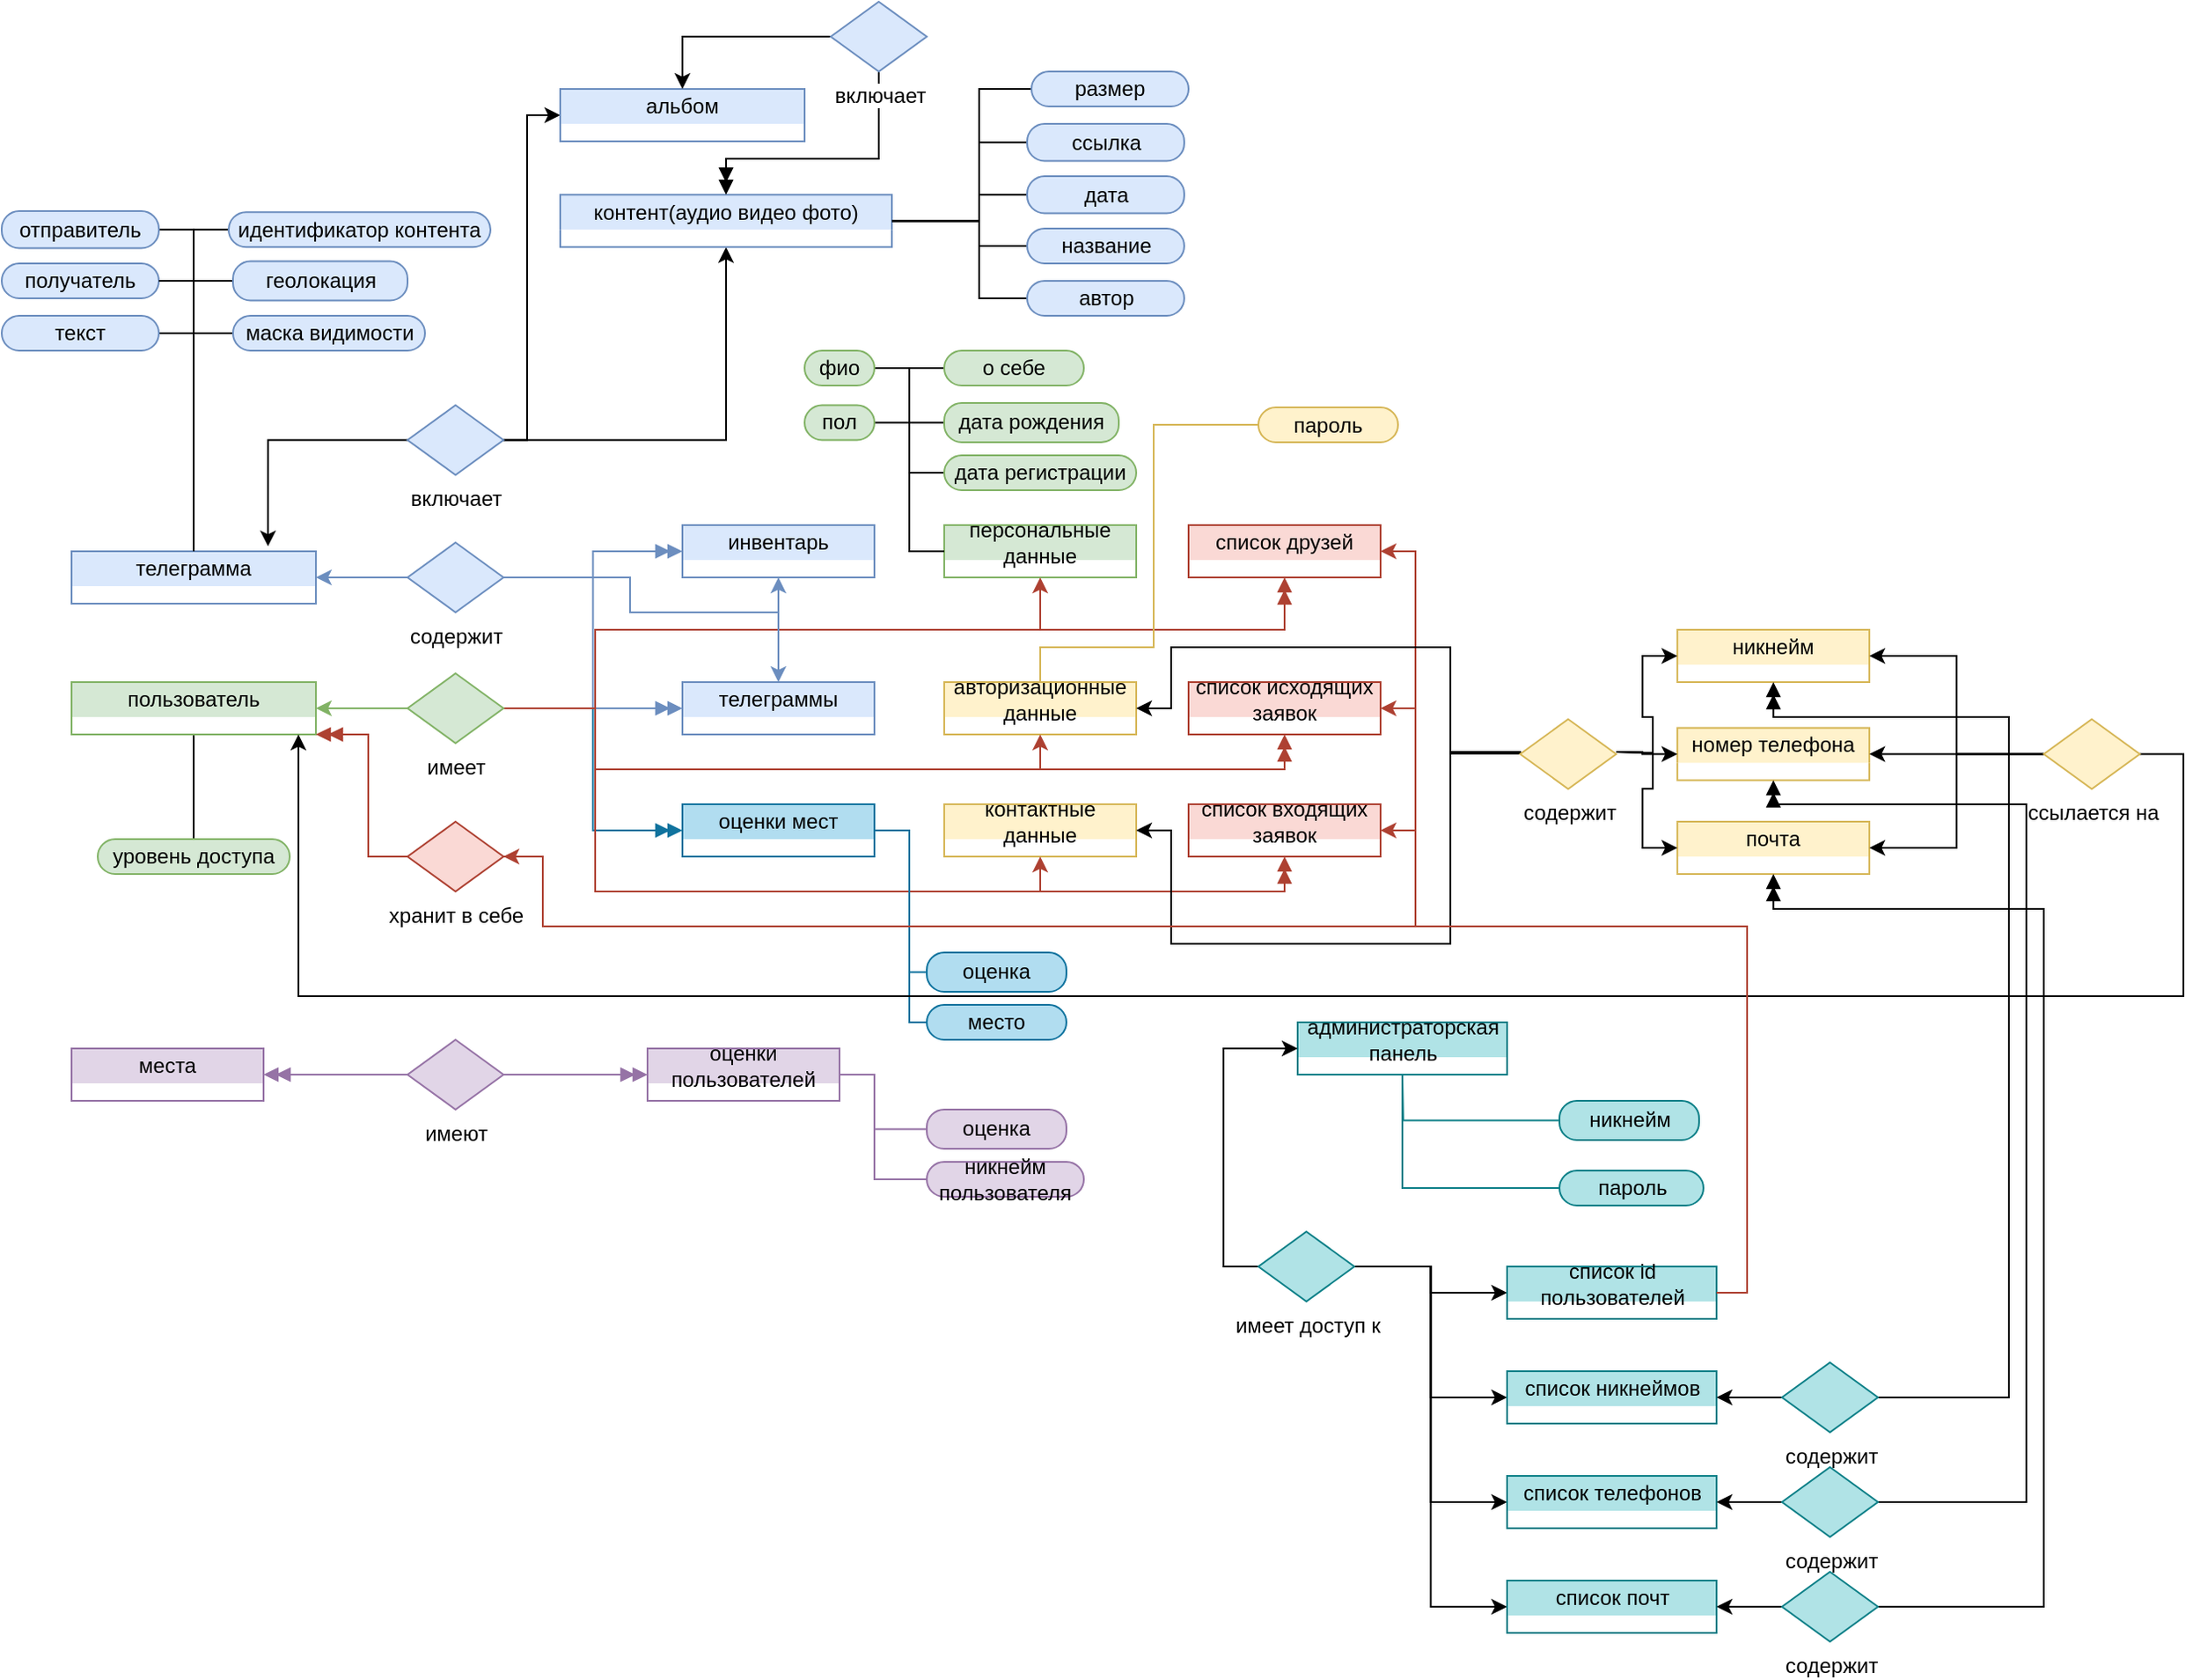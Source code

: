 <mxfile version="21.3.2" type="github">
  <diagram name="Page-1" id="2OSRGdIQKWCe70HXaKTu">
    <mxGraphModel dx="2049" dy="2123" grid="1" gridSize="10" guides="1" tooltips="1" connect="1" arrows="1" fold="1" page="1" pageScale="1" pageWidth="850" pageHeight="1100" math="0" shadow="0">
      <root>
        <mxCell id="0" />
        <mxCell id="1" parent="0" />
        <mxCell id="V4m_MgT6aHnFQZNPxMSF-115" style="edgeStyle=orthogonalEdgeStyle;rounded=0;orthogonalLoop=1;jettySize=auto;html=1;endArrow=none;endFill=0;" edge="1" parent="1" source="V4m_MgT6aHnFQZNPxMSF-4">
          <mxGeometry relative="1" as="geometry">
            <mxPoint x="110" y="270.0" as="targetPoint" />
          </mxGeometry>
        </mxCell>
        <mxCell id="V4m_MgT6aHnFQZNPxMSF-4" value="пользователь" style="swimlane;html=1;startSize=20;fontStyle=0;collapsible=0;horizontal=1;swimlaneLine=0;fillColor=#d5e8d4;whiteSpace=wrap;strokeColor=#82b366;" vertex="1" parent="1">
          <mxGeometry x="40" y="180" width="140" height="30" as="geometry" />
        </mxCell>
        <mxCell id="V4m_MgT6aHnFQZNPxMSF-5" value="инвентарь" style="swimlane;html=1;startSize=20;fontStyle=0;collapsible=0;horizontal=1;swimlaneLine=0;fillColor=#dae8fc;whiteSpace=wrap;strokeColor=#6c8ebf;" vertex="1" parent="1">
          <mxGeometry x="390" y="90" width="110" height="30" as="geometry" />
        </mxCell>
        <mxCell id="V4m_MgT6aHnFQZNPxMSF-7" value="оценки мест" style="swimlane;html=1;startSize=20;fontStyle=0;collapsible=0;horizontal=1;swimlaneLine=0;fillColor=#b1ddf0;whiteSpace=wrap;strokeColor=#10739e;" vertex="1" parent="1">
          <mxGeometry x="390" y="250" width="110" height="30" as="geometry" />
        </mxCell>
        <mxCell id="V4m_MgT6aHnFQZNPxMSF-10" value="телеграммы" style="swimlane;html=1;startSize=20;fontStyle=0;collapsible=0;horizontal=1;swimlaneLine=0;fillColor=#dae8fc;whiteSpace=wrap;strokeColor=#6c8ebf;" vertex="1" parent="1">
          <mxGeometry x="390" y="180" width="110" height="30" as="geometry" />
        </mxCell>
        <mxCell id="V4m_MgT6aHnFQZNPxMSF-12" value="персональные данные" style="swimlane;html=1;startSize=20;fontStyle=0;collapsible=0;horizontal=1;swimlaneLine=0;fillColor=#d5e8d4;whiteSpace=wrap;strokeColor=#82b366;" vertex="1" parent="1">
          <mxGeometry x="540" y="90" width="110" height="30" as="geometry" />
        </mxCell>
        <mxCell id="V4m_MgT6aHnFQZNPxMSF-13" value="авторизационные данные" style="swimlane;html=1;startSize=20;fontStyle=0;collapsible=0;horizontal=1;swimlaneLine=0;fillColor=#fff2cc;whiteSpace=wrap;strokeColor=#d6b656;" vertex="1" parent="1">
          <mxGeometry x="540" y="180" width="110" height="30" as="geometry" />
        </mxCell>
        <mxCell id="V4m_MgT6aHnFQZNPxMSF-14" value="контактные данные" style="swimlane;html=1;startSize=20;fontStyle=0;collapsible=0;horizontal=1;swimlaneLine=0;fillColor=#fff2cc;whiteSpace=wrap;strokeColor=#d6b656;" vertex="1" parent="1">
          <mxGeometry x="540" y="250" width="110" height="30" as="geometry" />
        </mxCell>
        <mxCell id="V4m_MgT6aHnFQZNPxMSF-119" style="edgeStyle=orthogonalEdgeStyle;rounded=0;orthogonalLoop=1;jettySize=auto;html=1;entryX=1;entryY=0.5;entryDx=0;entryDy=0;entryPerimeter=0;endArrow=none;endFill=0;startArrow=classic;startFill=1;fillColor=#fad9d5;strokeColor=#ae4132;" edge="1" parent="1" source="V4m_MgT6aHnFQZNPxMSF-16" target="V4m_MgT6aHnFQZNPxMSF-117">
          <mxGeometry relative="1" as="geometry">
            <Array as="points">
              <mxPoint x="810" y="195" />
              <mxPoint x="810" y="320" />
              <mxPoint x="310" y="320" />
              <mxPoint x="310" y="280" />
            </Array>
          </mxGeometry>
        </mxCell>
        <mxCell id="V4m_MgT6aHnFQZNPxMSF-16" value="список исходящих заявок" style="swimlane;html=1;startSize=20;fontStyle=0;collapsible=0;horizontal=1;swimlaneLine=0;fillColor=#fad9d5;whiteSpace=wrap;strokeColor=#ae4132;" vertex="1" parent="1">
          <mxGeometry x="680" y="180" width="110" height="30" as="geometry" />
        </mxCell>
        <mxCell id="V4m_MgT6aHnFQZNPxMSF-118" style="edgeStyle=orthogonalEdgeStyle;rounded=0;orthogonalLoop=1;jettySize=auto;html=1;entryX=1;entryY=0.5;entryDx=0;entryDy=0;entryPerimeter=0;endArrow=none;endFill=0;startArrow=classic;startFill=1;fillColor=#fad9d5;strokeColor=#ae4132;" edge="1" parent="1" source="V4m_MgT6aHnFQZNPxMSF-17" target="V4m_MgT6aHnFQZNPxMSF-117">
          <mxGeometry relative="1" as="geometry">
            <Array as="points">
              <mxPoint x="810" y="265" />
              <mxPoint x="810" y="320" />
              <mxPoint x="310" y="320" />
              <mxPoint x="310" y="280" />
            </Array>
          </mxGeometry>
        </mxCell>
        <mxCell id="V4m_MgT6aHnFQZNPxMSF-17" value="список входящих заявок" style="swimlane;html=1;startSize=20;fontStyle=0;collapsible=0;horizontal=1;swimlaneLine=0;fillColor=#fad9d5;whiteSpace=wrap;strokeColor=#ae4132;" vertex="1" parent="1">
          <mxGeometry x="680" y="250" width="110" height="30" as="geometry" />
        </mxCell>
        <mxCell id="V4m_MgT6aHnFQZNPxMSF-120" style="edgeStyle=orthogonalEdgeStyle;rounded=0;orthogonalLoop=1;jettySize=auto;html=1;entryX=1;entryY=0.5;entryDx=0;entryDy=0;entryPerimeter=0;endArrow=none;endFill=0;startArrow=classic;startFill=1;fillColor=#fad9d5;strokeColor=#ae4132;" edge="1" parent="1" source="V4m_MgT6aHnFQZNPxMSF-18" target="V4m_MgT6aHnFQZNPxMSF-117">
          <mxGeometry relative="1" as="geometry">
            <Array as="points">
              <mxPoint x="810" y="105" />
              <mxPoint x="810" y="320" />
              <mxPoint x="310" y="320" />
              <mxPoint x="310" y="280" />
            </Array>
          </mxGeometry>
        </mxCell>
        <mxCell id="V4m_MgT6aHnFQZNPxMSF-18" value="список друзей" style="swimlane;html=1;startSize=20;fontStyle=0;collapsible=0;horizontal=1;swimlaneLine=0;fillColor=#fad9d5;whiteSpace=wrap;strokeColor=#ae4132;" vertex="1" parent="1">
          <mxGeometry x="680" y="90" width="110" height="30" as="geometry" />
        </mxCell>
        <mxCell id="V4m_MgT6aHnFQZNPxMSF-21" value="места" style="swimlane;html=1;startSize=20;fontStyle=0;collapsible=0;horizontal=1;swimlaneLine=0;fillColor=#e1d5e7;whiteSpace=wrap;strokeColor=#9673a6;" vertex="1" parent="1">
          <mxGeometry x="40" y="390" width="110" height="30" as="geometry" />
        </mxCell>
        <mxCell id="V4m_MgT6aHnFQZNPxMSF-22" value="оценки пользователей" style="swimlane;html=1;startSize=20;fontStyle=0;collapsible=0;horizontal=1;swimlaneLine=0;fillColor=#e1d5e7;whiteSpace=wrap;strokeColor=#9673a6;" vertex="1" parent="1">
          <mxGeometry x="370" y="390" width="110" height="30" as="geometry" />
        </mxCell>
        <mxCell id="V4m_MgT6aHnFQZNPxMSF-23" value="администраторская панель" style="swimlane;html=1;startSize=20;fontStyle=0;collapsible=0;horizontal=1;swimlaneLine=0;fillColor=#b0e3e6;whiteSpace=wrap;strokeColor=#0e8088;" vertex="1" parent="1">
          <mxGeometry x="742.5" y="375" width="120" height="30" as="geometry" />
        </mxCell>
        <mxCell id="V4m_MgT6aHnFQZNPxMSF-26" style="edgeStyle=orthogonalEdgeStyle;rounded=0;orthogonalLoop=1;jettySize=auto;html=1;entryX=1;entryY=0.5;entryDx=0;entryDy=0;fillColor=#d5e8d4;strokeColor=#82b366;" edge="1" parent="1" source="V4m_MgT6aHnFQZNPxMSF-24" target="V4m_MgT6aHnFQZNPxMSF-4">
          <mxGeometry relative="1" as="geometry" />
        </mxCell>
        <mxCell id="V4m_MgT6aHnFQZNPxMSF-27" style="edgeStyle=orthogonalEdgeStyle;rounded=0;orthogonalLoop=1;jettySize=auto;html=1;entryX=0;entryY=0.5;entryDx=0;entryDy=0;endArrow=doubleBlock;endFill=1;fillColor=#dae8fc;strokeColor=#6c8ebf;" edge="1" parent="1" source="V4m_MgT6aHnFQZNPxMSF-24" target="V4m_MgT6aHnFQZNPxMSF-10">
          <mxGeometry relative="1" as="geometry" />
        </mxCell>
        <mxCell id="V4m_MgT6aHnFQZNPxMSF-28" style="edgeStyle=orthogonalEdgeStyle;rounded=0;orthogonalLoop=1;jettySize=auto;html=1;entryX=0;entryY=0.5;entryDx=0;entryDy=0;endArrow=doubleBlock;endFill=1;fillColor=#dae8fc;strokeColor=#6c8ebf;" edge="1" parent="1" source="V4m_MgT6aHnFQZNPxMSF-24" target="V4m_MgT6aHnFQZNPxMSF-5">
          <mxGeometry relative="1" as="geometry" />
        </mxCell>
        <mxCell id="V4m_MgT6aHnFQZNPxMSF-29" style="edgeStyle=orthogonalEdgeStyle;rounded=0;orthogonalLoop=1;jettySize=auto;html=1;entryX=0;entryY=0.5;entryDx=0;entryDy=0;endArrow=doubleBlock;endFill=1;fillColor=#b1ddf0;strokeColor=#10739e;" edge="1" parent="1" source="V4m_MgT6aHnFQZNPxMSF-24" target="V4m_MgT6aHnFQZNPxMSF-7">
          <mxGeometry relative="1" as="geometry" />
        </mxCell>
        <mxCell id="V4m_MgT6aHnFQZNPxMSF-30" style="edgeStyle=orthogonalEdgeStyle;rounded=0;orthogonalLoop=1;jettySize=auto;html=1;endArrow=doubleBlock;endFill=1;entryX=0.5;entryY=1;entryDx=0;entryDy=0;exitX=1;exitY=0.5;exitDx=0;exitDy=0;exitPerimeter=0;fillColor=#fad9d5;strokeColor=#ae4132;" edge="1" parent="1" source="V4m_MgT6aHnFQZNPxMSF-24" target="V4m_MgT6aHnFQZNPxMSF-17">
          <mxGeometry relative="1" as="geometry">
            <mxPoint x="730" y="280" as="targetPoint" />
            <Array as="points">
              <mxPoint x="340" y="195" />
              <mxPoint x="340" y="300" />
              <mxPoint x="735" y="300" />
            </Array>
          </mxGeometry>
        </mxCell>
        <mxCell id="V4m_MgT6aHnFQZNPxMSF-31" style="edgeStyle=orthogonalEdgeStyle;rounded=0;orthogonalLoop=1;jettySize=auto;html=1;entryX=0.5;entryY=1;entryDx=0;entryDy=0;endArrow=doubleBlock;endFill=1;exitX=1;exitY=0.5;exitDx=0;exitDy=0;exitPerimeter=0;fillColor=#fad9d5;strokeColor=#ae4132;" edge="1" parent="1" source="V4m_MgT6aHnFQZNPxMSF-24" target="V4m_MgT6aHnFQZNPxMSF-16">
          <mxGeometry relative="1" as="geometry">
            <Array as="points">
              <mxPoint x="340" y="195" />
              <mxPoint x="340" y="230" />
              <mxPoint x="735" y="230" />
            </Array>
          </mxGeometry>
        </mxCell>
        <mxCell id="V4m_MgT6aHnFQZNPxMSF-32" style="edgeStyle=orthogonalEdgeStyle;rounded=0;orthogonalLoop=1;jettySize=auto;html=1;entryX=0.5;entryY=1;entryDx=0;entryDy=0;exitX=1;exitY=0.5;exitDx=0;exitDy=0;exitPerimeter=0;endArrow=doubleBlock;endFill=1;fillColor=#fad9d5;strokeColor=#ae4132;" edge="1" parent="1" source="V4m_MgT6aHnFQZNPxMSF-24" target="V4m_MgT6aHnFQZNPxMSF-18">
          <mxGeometry relative="1" as="geometry">
            <Array as="points">
              <mxPoint x="340" y="195" />
              <mxPoint x="340" y="150" />
              <mxPoint x="735" y="150" />
            </Array>
          </mxGeometry>
        </mxCell>
        <mxCell id="V4m_MgT6aHnFQZNPxMSF-35" style="edgeStyle=orthogonalEdgeStyle;rounded=0;orthogonalLoop=1;jettySize=auto;html=1;entryX=0.5;entryY=1;entryDx=0;entryDy=0;exitX=1;exitY=0.5;exitDx=0;exitDy=0;exitPerimeter=0;fillColor=#fad9d5;strokeColor=#ae4132;" edge="1" parent="1" source="V4m_MgT6aHnFQZNPxMSF-24" target="V4m_MgT6aHnFQZNPxMSF-12">
          <mxGeometry relative="1" as="geometry">
            <Array as="points">
              <mxPoint x="340" y="195" />
              <mxPoint x="340" y="150" />
              <mxPoint x="595" y="150" />
            </Array>
          </mxGeometry>
        </mxCell>
        <mxCell id="V4m_MgT6aHnFQZNPxMSF-36" style="edgeStyle=orthogonalEdgeStyle;rounded=0;orthogonalLoop=1;jettySize=auto;html=1;entryX=0.5;entryY=1;entryDx=0;entryDy=0;fillColor=#fad9d5;strokeColor=#ae4132;" edge="1" parent="1" source="V4m_MgT6aHnFQZNPxMSF-24" target="V4m_MgT6aHnFQZNPxMSF-13">
          <mxGeometry relative="1" as="geometry">
            <Array as="points">
              <mxPoint x="340" y="195" />
              <mxPoint x="340" y="230" />
              <mxPoint x="595" y="230" />
            </Array>
          </mxGeometry>
        </mxCell>
        <mxCell id="V4m_MgT6aHnFQZNPxMSF-37" style="edgeStyle=orthogonalEdgeStyle;rounded=0;orthogonalLoop=1;jettySize=auto;html=1;entryX=0.5;entryY=1;entryDx=0;entryDy=0;fillColor=#fad9d5;strokeColor=#ae4132;" edge="1" parent="1" source="V4m_MgT6aHnFQZNPxMSF-24" target="V4m_MgT6aHnFQZNPxMSF-14">
          <mxGeometry relative="1" as="geometry">
            <Array as="points">
              <mxPoint x="340" y="195" />
              <mxPoint x="340" y="300" />
              <mxPoint x="595" y="300" />
            </Array>
          </mxGeometry>
        </mxCell>
        <mxCell id="V4m_MgT6aHnFQZNPxMSF-24" value="имеет" style="points=[[0.25,0.25,0],[0.5,0,0],[0.75,0.25,0],[1,0.5,0],[0.75,0.75,0],[0.5,1,0],[0.25,0.75,0],[0,0.5,0]];shape=mxgraph.bpmn.gateway2;html=1;verticalLabelPosition=bottom;labelBackgroundColor=#ffffff;verticalAlign=top;align=center;perimeter=rhombusPerimeter;outlineConnect=0;outline=none;symbol=none;fillColor=#d5e8d4;strokeColor=#82b366;" vertex="1" parent="1">
          <mxGeometry x="232.5" y="175" width="55" height="40" as="geometry" />
        </mxCell>
        <mxCell id="V4m_MgT6aHnFQZNPxMSF-40" style="edgeStyle=orthogonalEdgeStyle;rounded=0;orthogonalLoop=1;jettySize=auto;html=1;entryX=1;entryY=0.5;entryDx=0;entryDy=0;endArrow=doubleBlock;endFill=1;fillColor=#e1d5e7;strokeColor=#9673a6;" edge="1" parent="1" source="V4m_MgT6aHnFQZNPxMSF-38" target="V4m_MgT6aHnFQZNPxMSF-21">
          <mxGeometry relative="1" as="geometry" />
        </mxCell>
        <mxCell id="V4m_MgT6aHnFQZNPxMSF-41" style="edgeStyle=orthogonalEdgeStyle;rounded=0;orthogonalLoop=1;jettySize=auto;html=1;entryX=0;entryY=0.5;entryDx=0;entryDy=0;endArrow=doubleBlock;endFill=1;fillColor=#e1d5e7;strokeColor=#9673a6;" edge="1" parent="1" source="V4m_MgT6aHnFQZNPxMSF-38" target="V4m_MgT6aHnFQZNPxMSF-22">
          <mxGeometry relative="1" as="geometry" />
        </mxCell>
        <mxCell id="V4m_MgT6aHnFQZNPxMSF-38" value="имеют" style="points=[[0.25,0.25,0],[0.5,0,0],[0.75,0.25,0],[1,0.5,0],[0.75,0.75,0],[0.5,1,0],[0.25,0.75,0],[0,0.5,0]];shape=mxgraph.bpmn.gateway2;html=1;verticalLabelPosition=bottom;labelBackgroundColor=#ffffff;verticalAlign=top;align=center;perimeter=rhombusPerimeter;outlineConnect=0;outline=none;symbol=none;fillColor=#e1d5e7;strokeColor=#9673a6;" vertex="1" parent="1">
          <mxGeometry x="232.5" y="385" width="55" height="40" as="geometry" />
        </mxCell>
        <mxCell id="V4m_MgT6aHnFQZNPxMSF-48" style="edgeStyle=orthogonalEdgeStyle;rounded=0;orthogonalLoop=1;jettySize=auto;html=1;exitX=1;exitY=0.5;exitDx=0;exitDy=0;exitPerimeter=0;entryX=0;entryY=0.5;entryDx=0;entryDy=0;endArrow=none;endFill=0;" edge="1" parent="1" source="V4m_MgT6aHnFQZNPxMSF-42" target="V4m_MgT6aHnFQZNPxMSF-12">
          <mxGeometry relative="1" as="geometry">
            <Array as="points">
              <mxPoint x="520" y="105" />
            </Array>
          </mxGeometry>
        </mxCell>
        <mxCell id="V4m_MgT6aHnFQZNPxMSF-42" value="фио" style="points=[[0.25,0,0],[0.5,0,0],[0.75,0,0],[1,0.25,0],[1,0.5,0],[1,0.75,0],[0.75,1,0],[0.5,1,0],[0.25,1,0],[0,0.75,0],[0,0.5,0],[0,0.25,0]];shape=mxgraph.bpmn.task;whiteSpace=wrap;rectStyle=rounded;size=10;html=1;container=1;expand=0;collapsible=0;taskMarker=abstract;fillColor=#d5e8d4;strokeColor=#82b366;" vertex="1" parent="1">
          <mxGeometry x="460" y="-10" width="40" height="20" as="geometry" />
        </mxCell>
        <mxCell id="V4m_MgT6aHnFQZNPxMSF-53" style="edgeStyle=orthogonalEdgeStyle;rounded=0;orthogonalLoop=1;jettySize=auto;html=1;entryX=0;entryY=0.5;entryDx=0;entryDy=0;endArrow=none;endFill=0;" edge="1" parent="1" source="V4m_MgT6aHnFQZNPxMSF-43" target="V4m_MgT6aHnFQZNPxMSF-12">
          <mxGeometry relative="1" as="geometry">
            <Array as="points">
              <mxPoint x="520" y="31" />
              <mxPoint x="520" y="105" />
            </Array>
          </mxGeometry>
        </mxCell>
        <mxCell id="V4m_MgT6aHnFQZNPxMSF-43" value="дата рождения" style="points=[[0.25,0,0],[0.5,0,0],[0.75,0,0],[1,0.25,0],[1,0.5,0],[1,0.75,0],[0.75,1,0],[0.5,1,0],[0.25,1,0],[0,0.75,0],[0,0.5,0],[0,0.25,0]];shape=mxgraph.bpmn.task;whiteSpace=wrap;rectStyle=rounded;size=10;html=1;container=1;expand=0;collapsible=0;taskMarker=abstract;fillColor=#d5e8d4;strokeColor=#82b366;" vertex="1" parent="1">
          <mxGeometry x="540" y="20" width="100" height="22.5" as="geometry" />
        </mxCell>
        <mxCell id="V4m_MgT6aHnFQZNPxMSF-50" style="edgeStyle=orthogonalEdgeStyle;rounded=0;orthogonalLoop=1;jettySize=auto;html=1;entryX=0;entryY=0.5;entryDx=0;entryDy=0;endArrow=none;endFill=0;" edge="1" parent="1" source="V4m_MgT6aHnFQZNPxMSF-45" target="V4m_MgT6aHnFQZNPxMSF-12">
          <mxGeometry relative="1" as="geometry" />
        </mxCell>
        <mxCell id="V4m_MgT6aHnFQZNPxMSF-45" value="пол" style="points=[[0.25,0,0],[0.5,0,0],[0.75,0,0],[1,0.25,0],[1,0.5,0],[1,0.75,0],[0.75,1,0],[0.5,1,0],[0.25,1,0],[0,0.75,0],[0,0.5,0],[0,0.25,0]];shape=mxgraph.bpmn.task;whiteSpace=wrap;rectStyle=rounded;size=10;html=1;container=1;expand=0;collapsible=0;taskMarker=abstract;fillColor=#d5e8d4;strokeColor=#82b366;" vertex="1" parent="1">
          <mxGeometry x="460" y="21.25" width="40" height="20" as="geometry" />
        </mxCell>
        <mxCell id="V4m_MgT6aHnFQZNPxMSF-51" style="edgeStyle=orthogonalEdgeStyle;rounded=0;orthogonalLoop=1;jettySize=auto;html=1;entryX=0;entryY=0.5;entryDx=0;entryDy=0;endArrow=none;endFill=0;" edge="1" parent="1" source="V4m_MgT6aHnFQZNPxMSF-46" target="V4m_MgT6aHnFQZNPxMSF-12">
          <mxGeometry relative="1" as="geometry">
            <mxPoint x="540.0" y="110.0" as="targetPoint" />
            <Array as="points">
              <mxPoint x="520" y="-2.274e-13" />
              <mxPoint x="520" y="105" />
            </Array>
          </mxGeometry>
        </mxCell>
        <mxCell id="V4m_MgT6aHnFQZNPxMSF-46" value="о себе" style="points=[[0.25,0,0],[0.5,0,0],[0.75,0,0],[1,0.25,0],[1,0.5,0],[1,0.75,0],[0.75,1,0],[0.5,1,0],[0.25,1,0],[0,0.75,0],[0,0.5,0],[0,0.25,0]];shape=mxgraph.bpmn.task;whiteSpace=wrap;rectStyle=rounded;size=10;html=1;container=1;expand=0;collapsible=0;taskMarker=abstract;fillColor=#d5e8d4;strokeColor=#82b366;" vertex="1" parent="1">
          <mxGeometry x="540" y="-10" width="80" height="20" as="geometry" />
        </mxCell>
        <mxCell id="V4m_MgT6aHnFQZNPxMSF-54" style="edgeStyle=orthogonalEdgeStyle;rounded=0;orthogonalLoop=1;jettySize=auto;html=1;endArrow=none;endFill=0;entryX=0;entryY=0.5;entryDx=0;entryDy=0;" edge="1" parent="1" source="V4m_MgT6aHnFQZNPxMSF-47" target="V4m_MgT6aHnFQZNPxMSF-12">
          <mxGeometry relative="1" as="geometry">
            <mxPoint x="540.0" y="110.0" as="targetPoint" />
            <Array as="points">
              <mxPoint x="520" y="60" />
              <mxPoint x="520" y="105" />
            </Array>
          </mxGeometry>
        </mxCell>
        <mxCell id="V4m_MgT6aHnFQZNPxMSF-47" value="дата регистрации" style="points=[[0.25,0,0],[0.5,0,0],[0.75,0,0],[1,0.25,0],[1,0.5,0],[1,0.75,0],[0.75,1,0],[0.5,1,0],[0.25,1,0],[0,0.75,0],[0,0.5,0],[0,0.25,0]];shape=mxgraph.bpmn.task;whiteSpace=wrap;rectStyle=rounded;size=10;html=1;container=1;expand=0;collapsible=0;taskMarker=abstract;fillColor=#d5e8d4;strokeColor=#82b366;" vertex="1" parent="1">
          <mxGeometry x="540" y="50" width="110" height="20" as="geometry" />
        </mxCell>
        <mxCell id="V4m_MgT6aHnFQZNPxMSF-60" style="edgeStyle=orthogonalEdgeStyle;rounded=0;orthogonalLoop=1;jettySize=auto;html=1;entryX=0.5;entryY=0;entryDx=0;entryDy=0;endArrow=none;endFill=0;fillColor=#fff2cc;strokeColor=#d6b656;" edge="1" parent="1" source="V4m_MgT6aHnFQZNPxMSF-58" target="V4m_MgT6aHnFQZNPxMSF-13">
          <mxGeometry relative="1" as="geometry">
            <Array as="points">
              <mxPoint x="660" y="33" />
              <mxPoint x="660" y="160" />
              <mxPoint x="595" y="160" />
            </Array>
          </mxGeometry>
        </mxCell>
        <mxCell id="V4m_MgT6aHnFQZNPxMSF-58" value="пароль" style="points=[[0.25,0,0],[0.5,0,0],[0.75,0,0],[1,0.25,0],[1,0.5,0],[1,0.75,0],[0.75,1,0],[0.5,1,0],[0.25,1,0],[0,0.75,0],[0,0.5,0],[0,0.25,0]];shape=mxgraph.bpmn.task;whiteSpace=wrap;rectStyle=rounded;size=10;html=1;container=1;expand=0;collapsible=0;taskMarker=abstract;fillColor=#fff2cc;strokeColor=#d6b656;" vertex="1" parent="1">
          <mxGeometry x="720" y="22.5" width="80" height="20" as="geometry" />
        </mxCell>
        <mxCell id="V4m_MgT6aHnFQZNPxMSF-66" style="edgeStyle=orthogonalEdgeStyle;rounded=0;orthogonalLoop=1;jettySize=auto;html=1;entryX=1;entryY=0.5;entryDx=0;entryDy=0;endArrow=classic;endFill=1;exitX=0;exitY=0.5;exitDx=0;exitDy=0;exitPerimeter=0;" edge="1" parent="1" source="V4m_MgT6aHnFQZNPxMSF-194" target="V4m_MgT6aHnFQZNPxMSF-14">
          <mxGeometry relative="1" as="geometry">
            <mxPoint x="930" y="330" as="sourcePoint" />
            <Array as="points">
              <mxPoint x="870" y="220" />
              <mxPoint x="830" y="220" />
              <mxPoint x="830" y="330" />
              <mxPoint x="670" y="330" />
              <mxPoint x="670" y="265" />
            </Array>
          </mxGeometry>
        </mxCell>
        <mxCell id="V4m_MgT6aHnFQZNPxMSF-71" style="edgeStyle=orthogonalEdgeStyle;rounded=0;orthogonalLoop=1;jettySize=auto;html=1;entryX=1;entryY=0.5;entryDx=0;entryDy=0;endArrow=none;endFill=0;fillColor=#b1ddf0;strokeColor=#10739e;" edge="1" parent="1" source="V4m_MgT6aHnFQZNPxMSF-69" target="V4m_MgT6aHnFQZNPxMSF-7">
          <mxGeometry relative="1" as="geometry">
            <Array as="points">
              <mxPoint x="520" y="346" />
              <mxPoint x="520" y="265" />
            </Array>
          </mxGeometry>
        </mxCell>
        <mxCell id="V4m_MgT6aHnFQZNPxMSF-69" value="оценка" style="points=[[0.25,0,0],[0.5,0,0],[0.75,0,0],[1,0.25,0],[1,0.5,0],[1,0.75,0],[0.75,1,0],[0.5,1,0],[0.25,1,0],[0,0.75,0],[0,0.5,0],[0,0.25,0]];shape=mxgraph.bpmn.task;whiteSpace=wrap;rectStyle=rounded;size=10;html=1;container=1;expand=0;collapsible=0;taskMarker=abstract;fillColor=#b1ddf0;strokeColor=#10739e;" vertex="1" parent="1">
          <mxGeometry x="530" y="335" width="80" height="22.5" as="geometry" />
        </mxCell>
        <mxCell id="V4m_MgT6aHnFQZNPxMSF-72" style="edgeStyle=orthogonalEdgeStyle;rounded=0;orthogonalLoop=1;jettySize=auto;html=1;entryX=1;entryY=0.5;entryDx=0;entryDy=0;endArrow=none;endFill=0;fillColor=#b1ddf0;strokeColor=#10739e;" edge="1" parent="1" source="V4m_MgT6aHnFQZNPxMSF-70" target="V4m_MgT6aHnFQZNPxMSF-7">
          <mxGeometry relative="1" as="geometry">
            <Array as="points">
              <mxPoint x="520" y="375" />
              <mxPoint x="520" y="265" />
            </Array>
          </mxGeometry>
        </mxCell>
        <mxCell id="V4m_MgT6aHnFQZNPxMSF-70" value="место" style="points=[[0.25,0,0],[0.5,0,0],[0.75,0,0],[1,0.25,0],[1,0.5,0],[1,0.75,0],[0.75,1,0],[0.5,1,0],[0.25,1,0],[0,0.75,0],[0,0.5,0],[0,0.25,0]];shape=mxgraph.bpmn.task;whiteSpace=wrap;rectStyle=rounded;size=10;html=1;container=1;expand=0;collapsible=0;taskMarker=abstract;fillColor=#b1ddf0;strokeColor=#10739e;" vertex="1" parent="1">
          <mxGeometry x="530" y="365" width="80" height="20" as="geometry" />
        </mxCell>
        <mxCell id="V4m_MgT6aHnFQZNPxMSF-75" style="edgeStyle=orthogonalEdgeStyle;rounded=0;orthogonalLoop=1;jettySize=auto;html=1;entryX=1;entryY=0.5;entryDx=0;entryDy=0;endArrow=none;endFill=0;fillColor=#e1d5e7;strokeColor=#9673a6;" edge="1" parent="1" source="V4m_MgT6aHnFQZNPxMSF-73" target="V4m_MgT6aHnFQZNPxMSF-22">
          <mxGeometry relative="1" as="geometry">
            <Array as="points">
              <mxPoint x="500" y="436" />
              <mxPoint x="500" y="405" />
            </Array>
          </mxGeometry>
        </mxCell>
        <mxCell id="V4m_MgT6aHnFQZNPxMSF-73" value="оценка" style="points=[[0.25,0,0],[0.5,0,0],[0.75,0,0],[1,0.25,0],[1,0.5,0],[1,0.75,0],[0.75,1,0],[0.5,1,0],[0.25,1,0],[0,0.75,0],[0,0.5,0],[0,0.25,0]];shape=mxgraph.bpmn.task;whiteSpace=wrap;rectStyle=rounded;size=10;html=1;container=1;expand=0;collapsible=0;taskMarker=abstract;fillColor=#e1d5e7;strokeColor=#9673a6;" vertex="1" parent="1">
          <mxGeometry x="530" y="425" width="80" height="22.5" as="geometry" />
        </mxCell>
        <mxCell id="V4m_MgT6aHnFQZNPxMSF-76" style="edgeStyle=orthogonalEdgeStyle;rounded=0;orthogonalLoop=1;jettySize=auto;html=1;entryX=1;entryY=0.5;entryDx=0;entryDy=0;endArrow=none;endFill=0;fillColor=#e1d5e7;strokeColor=#9673a6;" edge="1" parent="1" source="V4m_MgT6aHnFQZNPxMSF-74" target="V4m_MgT6aHnFQZNPxMSF-22">
          <mxGeometry relative="1" as="geometry">
            <mxPoint x="480" y="400" as="targetPoint" />
            <Array as="points">
              <mxPoint x="500" y="465" />
              <mxPoint x="500" y="405" />
            </Array>
          </mxGeometry>
        </mxCell>
        <mxCell id="V4m_MgT6aHnFQZNPxMSF-74" value="никнейм пользователя" style="points=[[0.25,0,0],[0.5,0,0],[0.75,0,0],[1,0.25,0],[1,0.5,0],[1,0.75,0],[0.75,1,0],[0.5,1,0],[0.25,1,0],[0,0.75,0],[0,0.5,0],[0,0.25,0]];shape=mxgraph.bpmn.task;whiteSpace=wrap;rectStyle=rounded;size=10;html=1;container=1;expand=0;collapsible=0;taskMarker=abstract;fillColor=#e1d5e7;strokeColor=#9673a6;" vertex="1" parent="1">
          <mxGeometry x="530" y="455" width="90" height="20" as="geometry" />
        </mxCell>
        <mxCell id="V4m_MgT6aHnFQZNPxMSF-81" style="edgeStyle=orthogonalEdgeStyle;rounded=0;orthogonalLoop=1;jettySize=auto;html=1;entryX=0.5;entryY=0;entryDx=0;entryDy=0;exitX=1;exitY=0.5;exitDx=0;exitDy=0;exitPerimeter=0;endArrow=classic;endFill=1;fillColor=#dae8fc;strokeColor=#6c8ebf;" edge="1" parent="1" source="V4m_MgT6aHnFQZNPxMSF-78" target="V4m_MgT6aHnFQZNPxMSF-10">
          <mxGeometry relative="1" as="geometry">
            <Array as="points">
              <mxPoint x="360" y="120" />
              <mxPoint x="360" y="140" />
              <mxPoint x="445" y="140" />
            </Array>
          </mxGeometry>
        </mxCell>
        <mxCell id="V4m_MgT6aHnFQZNPxMSF-82" style="edgeStyle=orthogonalEdgeStyle;rounded=0;orthogonalLoop=1;jettySize=auto;html=1;entryX=0.5;entryY=1;entryDx=0;entryDy=0;exitX=1;exitY=0.5;exitDx=0;exitDy=0;exitPerimeter=0;fillColor=#dae8fc;strokeColor=#6c8ebf;" edge="1" parent="1" source="V4m_MgT6aHnFQZNPxMSF-78" target="V4m_MgT6aHnFQZNPxMSF-5">
          <mxGeometry relative="1" as="geometry">
            <Array as="points">
              <mxPoint x="360" y="120" />
              <mxPoint x="360" y="140" />
              <mxPoint x="445" y="140" />
            </Array>
          </mxGeometry>
        </mxCell>
        <mxCell id="V4m_MgT6aHnFQZNPxMSF-83" style="edgeStyle=orthogonalEdgeStyle;rounded=0;orthogonalLoop=1;jettySize=auto;html=1;fillColor=#dae8fc;strokeColor=#6c8ebf;" edge="1" parent="1" source="V4m_MgT6aHnFQZNPxMSF-78">
          <mxGeometry relative="1" as="geometry">
            <mxPoint x="180" y="120.0" as="targetPoint" />
          </mxGeometry>
        </mxCell>
        <mxCell id="V4m_MgT6aHnFQZNPxMSF-78" value="содержит" style="points=[[0.25,0.25,0],[0.5,0,0],[0.75,0.25,0],[1,0.5,0],[0.75,0.75,0],[0.5,1,0],[0.25,0.75,0],[0,0.5,0]];shape=mxgraph.bpmn.gateway2;html=1;verticalLabelPosition=bottom;labelBackgroundColor=#ffffff;verticalAlign=top;align=center;perimeter=rhombusPerimeter;outlineConnect=0;outline=none;symbol=none;fillColor=#dae8fc;strokeColor=#6c8ebf;" vertex="1" parent="1">
          <mxGeometry x="232.5" y="100" width="55" height="40" as="geometry" />
        </mxCell>
        <mxCell id="V4m_MgT6aHnFQZNPxMSF-84" value="телеграмма" style="swimlane;html=1;startSize=20;fontStyle=0;collapsible=0;horizontal=1;swimlaneLine=0;fillColor=#dae8fc;whiteSpace=wrap;strokeColor=#6c8ebf;" vertex="1" parent="1">
          <mxGeometry x="40" y="105" width="140" height="30" as="geometry" />
        </mxCell>
        <mxCell id="V4m_MgT6aHnFQZNPxMSF-86" style="edgeStyle=orthogonalEdgeStyle;rounded=0;orthogonalLoop=1;jettySize=auto;html=1;exitX=1;exitY=0.5;exitDx=0;exitDy=0;exitPerimeter=0;entryX=0.5;entryY=0;entryDx=0;entryDy=0;endArrow=none;endFill=0;" edge="1" parent="1" source="V4m_MgT6aHnFQZNPxMSF-87" target="V4m_MgT6aHnFQZNPxMSF-84">
          <mxGeometry relative="1" as="geometry">
            <Array as="points">
              <mxPoint x="110" y="-79" />
            </Array>
            <mxPoint x="160" y="26.25" as="targetPoint" />
          </mxGeometry>
        </mxCell>
        <mxCell id="V4m_MgT6aHnFQZNPxMSF-87" value="отправитель" style="points=[[0.25,0,0],[0.5,0,0],[0.75,0,0],[1,0.25,0],[1,0.5,0],[1,0.75,0],[0.75,1,0],[0.5,1,0],[0.25,1,0],[0,0.75,0],[0,0.5,0],[0,0.25,0]];shape=mxgraph.bpmn.task;whiteSpace=wrap;rectStyle=rounded;size=10;html=1;container=1;expand=0;collapsible=0;taskMarker=abstract;fillColor=#dae8fc;strokeColor=#6c8ebf;" vertex="1" parent="1">
          <mxGeometry y="-89.99" width="90" height="21.25" as="geometry" />
        </mxCell>
        <mxCell id="V4m_MgT6aHnFQZNPxMSF-108" style="edgeStyle=orthogonalEdgeStyle;rounded=0;orthogonalLoop=1;jettySize=auto;html=1;exitX=0;exitY=0.5;exitDx=0;exitDy=0;exitPerimeter=0;entryX=0.5;entryY=0;entryDx=0;entryDy=0;endArrow=none;endFill=0;" edge="1" parent="1" source="V4m_MgT6aHnFQZNPxMSF-89" target="V4m_MgT6aHnFQZNPxMSF-84">
          <mxGeometry relative="1" as="geometry" />
        </mxCell>
        <mxCell id="V4m_MgT6aHnFQZNPxMSF-89" value="геолокация" style="points=[[0.25,0,0],[0.5,0,0],[0.75,0,0],[1,0.25,0],[1,0.5,0],[1,0.75,0],[0.75,1,0],[0.5,1,0],[0.25,1,0],[0,0.75,0],[0,0.5,0],[0,0.25,0]];shape=mxgraph.bpmn.task;whiteSpace=wrap;rectStyle=rounded;size=10;html=1;container=1;expand=0;collapsible=0;taskMarker=abstract;fillColor=#dae8fc;strokeColor=#6c8ebf;" vertex="1" parent="1">
          <mxGeometry x="132.5" y="-61.25" width="100" height="22.5" as="geometry" />
        </mxCell>
        <mxCell id="V4m_MgT6aHnFQZNPxMSF-91" value="получатель" style="points=[[0.25,0,0],[0.5,0,0],[0.75,0,0],[1,0.25,0],[1,0.5,0],[1,0.75,0],[0.75,1,0],[0.5,1,0],[0.25,1,0],[0,0.75,0],[0,0.5,0],[0,0.25,0]];shape=mxgraph.bpmn.task;whiteSpace=wrap;rectStyle=rounded;size=10;html=1;container=1;expand=0;collapsible=0;taskMarker=abstract;fillColor=#dae8fc;strokeColor=#6c8ebf;" vertex="1" parent="1">
          <mxGeometry y="-60" width="90" height="20" as="geometry" />
        </mxCell>
        <mxCell id="V4m_MgT6aHnFQZNPxMSF-107" style="edgeStyle=orthogonalEdgeStyle;rounded=0;orthogonalLoop=1;jettySize=auto;html=1;exitX=0;exitY=0.5;exitDx=0;exitDy=0;exitPerimeter=0;entryX=0.5;entryY=0;entryDx=0;entryDy=0;endArrow=none;endFill=0;" edge="1" parent="1" source="V4m_MgT6aHnFQZNPxMSF-93" target="V4m_MgT6aHnFQZNPxMSF-84">
          <mxGeometry relative="1" as="geometry" />
        </mxCell>
        <mxCell id="V4m_MgT6aHnFQZNPxMSF-93" value="идентификатор контента" style="points=[[0.25,0,0],[0.5,0,0],[0.75,0,0],[1,0.25,0],[1,0.5,0],[1,0.75,0],[0.75,1,0],[0.5,1,0],[0.25,1,0],[0,0.75,0],[0,0.5,0],[0,0.25,0]];shape=mxgraph.bpmn.task;whiteSpace=wrap;rectStyle=rounded;size=10;html=1;container=1;expand=0;collapsible=0;taskMarker=abstract;fillColor=#dae8fc;strokeColor=#6c8ebf;" vertex="1" parent="1">
          <mxGeometry x="130" y="-89.37" width="150" height="20" as="geometry" />
        </mxCell>
        <mxCell id="V4m_MgT6aHnFQZNPxMSF-109" style="edgeStyle=orthogonalEdgeStyle;rounded=0;orthogonalLoop=1;jettySize=auto;html=1;exitX=0;exitY=0.5;exitDx=0;exitDy=0;exitPerimeter=0;entryX=0.5;entryY=0;entryDx=0;entryDy=0;endArrow=none;endFill=0;" edge="1" parent="1" source="V4m_MgT6aHnFQZNPxMSF-96" target="V4m_MgT6aHnFQZNPxMSF-84">
          <mxGeometry relative="1" as="geometry" />
        </mxCell>
        <mxCell id="V4m_MgT6aHnFQZNPxMSF-96" value="маска видимости" style="points=[[0.25,0,0],[0.5,0,0],[0.75,0,0],[1,0.25,0],[1,0.5,0],[1,0.75,0],[0.75,1,0],[0.5,1,0],[0.25,1,0],[0,0.75,0],[0,0.5,0],[0,0.25,0]];shape=mxgraph.bpmn.task;whiteSpace=wrap;rectStyle=rounded;size=10;html=1;container=1;expand=0;collapsible=0;taskMarker=abstract;fillColor=#dae8fc;strokeColor=#6c8ebf;" vertex="1" parent="1">
          <mxGeometry x="132.5" y="-30" width="110" height="20" as="geometry" />
        </mxCell>
        <mxCell id="V4m_MgT6aHnFQZNPxMSF-106" style="edgeStyle=orthogonalEdgeStyle;rounded=0;orthogonalLoop=1;jettySize=auto;html=1;exitX=1;exitY=0.5;exitDx=0;exitDy=0;exitPerimeter=0;entryX=0.5;entryY=0;entryDx=0;entryDy=0;endArrow=none;endFill=0;" edge="1" parent="1" source="V4m_MgT6aHnFQZNPxMSF-91" target="V4m_MgT6aHnFQZNPxMSF-84">
          <mxGeometry relative="1" as="geometry">
            <Array as="points">
              <mxPoint x="100" y="-50" />
              <mxPoint x="110" y="-50" />
            </Array>
            <mxPoint x="100" y="-79" as="sourcePoint" />
            <mxPoint x="110" y="105" as="targetPoint" />
          </mxGeometry>
        </mxCell>
        <mxCell id="V4m_MgT6aHnFQZNPxMSF-113" style="edgeStyle=orthogonalEdgeStyle;rounded=0;orthogonalLoop=1;jettySize=auto;html=1;fillColor=#b0e3e6;strokeColor=#0e8088;endArrow=none;endFill=0;" edge="1" parent="1" source="V4m_MgT6aHnFQZNPxMSF-111">
          <mxGeometry relative="1" as="geometry">
            <mxPoint x="802.5" y="405" as="targetPoint" />
          </mxGeometry>
        </mxCell>
        <mxCell id="V4m_MgT6aHnFQZNPxMSF-111" value="никнейм" style="points=[[0.25,0,0],[0.5,0,0],[0.75,0,0],[1,0.25,0],[1,0.5,0],[1,0.75,0],[0.75,1,0],[0.5,1,0],[0.25,1,0],[0,0.75,0],[0,0.5,0],[0,0.25,0]];shape=mxgraph.bpmn.task;whiteSpace=wrap;rectStyle=rounded;size=10;html=1;container=1;expand=0;collapsible=0;taskMarker=abstract;fillColor=#b0e3e6;strokeColor=#0e8088;" vertex="1" parent="1">
          <mxGeometry x="892.5" y="420" width="80" height="22.5" as="geometry" />
        </mxCell>
        <mxCell id="V4m_MgT6aHnFQZNPxMSF-114" style="edgeStyle=orthogonalEdgeStyle;rounded=0;orthogonalLoop=1;jettySize=auto;html=1;exitX=0;exitY=0.5;exitDx=0;exitDy=0;exitPerimeter=0;fillColor=#b0e3e6;strokeColor=#0e8088;endArrow=none;endFill=0;entryX=0.5;entryY=1;entryDx=0;entryDy=0;" edge="1" parent="1" source="V4m_MgT6aHnFQZNPxMSF-112" target="V4m_MgT6aHnFQZNPxMSF-23">
          <mxGeometry relative="1" as="geometry">
            <mxPoint x="792.5" y="405" as="targetPoint" />
          </mxGeometry>
        </mxCell>
        <mxCell id="V4m_MgT6aHnFQZNPxMSF-112" value="пароль" style="points=[[0.25,0,0],[0.5,0,0],[0.75,0,0],[1,0.25,0],[1,0.5,0],[1,0.75,0],[0.75,1,0],[0.5,1,0],[0.25,1,0],[0,0.75,0],[0,0.5,0],[0,0.25,0]];shape=mxgraph.bpmn.task;whiteSpace=wrap;rectStyle=rounded;size=10;html=1;container=1;expand=0;collapsible=0;taskMarker=abstract;fillColor=#b0e3e6;strokeColor=#0e8088;" vertex="1" parent="1">
          <mxGeometry x="892.5" y="460" width="82.5" height="20" as="geometry" />
        </mxCell>
        <mxCell id="V4m_MgT6aHnFQZNPxMSF-116" value="уровень доступа" style="points=[[0.25,0,0],[0.5,0,0],[0.75,0,0],[1,0.25,0],[1,0.5,0],[1,0.75,0],[0.75,1,0],[0.5,1,0],[0.25,1,0],[0,0.75,0],[0,0.5,0],[0,0.25,0]];shape=mxgraph.bpmn.task;whiteSpace=wrap;rectStyle=rounded;size=10;html=1;container=1;expand=0;collapsible=0;taskMarker=abstract;fillColor=#d5e8d4;strokeColor=#82b366;" vertex="1" parent="1">
          <mxGeometry x="55" y="270" width="110" height="20" as="geometry" />
        </mxCell>
        <mxCell id="V4m_MgT6aHnFQZNPxMSF-123" style="edgeStyle=orthogonalEdgeStyle;rounded=0;orthogonalLoop=1;jettySize=auto;html=1;entryX=1;entryY=1;entryDx=0;entryDy=0;fillColor=#fad9d5;strokeColor=#ae4132;endArrow=doubleBlock;endFill=1;" edge="1" parent="1" source="V4m_MgT6aHnFQZNPxMSF-117" target="V4m_MgT6aHnFQZNPxMSF-4">
          <mxGeometry relative="1" as="geometry">
            <Array as="points">
              <mxPoint x="210" y="280" />
              <mxPoint x="210" y="210" />
            </Array>
          </mxGeometry>
        </mxCell>
        <mxCell id="V4m_MgT6aHnFQZNPxMSF-117" value="хранит в себе" style="points=[[0.25,0.25,0],[0.5,0,0],[0.75,0.25,0],[1,0.5,0],[0.75,0.75,0],[0.5,1,0],[0.25,0.75,0],[0,0.5,0]];shape=mxgraph.bpmn.gateway2;html=1;verticalLabelPosition=bottom;labelBackgroundColor=#ffffff;verticalAlign=top;align=center;perimeter=rhombusPerimeter;outlineConnect=0;outline=none;symbol=none;fillColor=#fad9d5;strokeColor=#ae4132;" vertex="1" parent="1">
          <mxGeometry x="232.5" y="260" width="55" height="40" as="geometry" />
        </mxCell>
        <mxCell id="V4m_MgT6aHnFQZNPxMSF-125" style="edgeStyle=orthogonalEdgeStyle;rounded=0;orthogonalLoop=1;jettySize=auto;html=1;entryX=0.5;entryY=0;entryDx=0;entryDy=0;endArrow=none;endFill=0;" edge="1" parent="1" source="V4m_MgT6aHnFQZNPxMSF-124" target="V4m_MgT6aHnFQZNPxMSF-84">
          <mxGeometry relative="1" as="geometry">
            <mxPoint x="110" y="80" as="targetPoint" />
            <Array as="points">
              <mxPoint x="110" y="-20" />
            </Array>
          </mxGeometry>
        </mxCell>
        <mxCell id="V4m_MgT6aHnFQZNPxMSF-124" value="текст" style="points=[[0.25,0,0],[0.5,0,0],[0.75,0,0],[1,0.25,0],[1,0.5,0],[1,0.75,0],[0.75,1,0],[0.5,1,0],[0.25,1,0],[0,0.75,0],[0,0.5,0],[0,0.25,0]];shape=mxgraph.bpmn.task;whiteSpace=wrap;rectStyle=rounded;size=10;html=1;container=1;expand=0;collapsible=0;taskMarker=abstract;fillColor=#dae8fc;strokeColor=#6c8ebf;" vertex="1" parent="1">
          <mxGeometry y="-30" width="90" height="20" as="geometry" />
        </mxCell>
        <mxCell id="V4m_MgT6aHnFQZNPxMSF-127" style="edgeStyle=orthogonalEdgeStyle;rounded=0;orthogonalLoop=1;jettySize=auto;html=1;entryX=0.804;entryY=-0.094;entryDx=0;entryDy=0;entryPerimeter=0;" edge="1" parent="1" source="V4m_MgT6aHnFQZNPxMSF-126" target="V4m_MgT6aHnFQZNPxMSF-84">
          <mxGeometry relative="1" as="geometry" />
        </mxCell>
        <mxCell id="V4m_MgT6aHnFQZNPxMSF-132" style="edgeStyle=orthogonalEdgeStyle;rounded=0;orthogonalLoop=1;jettySize=auto;html=1;entryX=0.5;entryY=1;entryDx=0;entryDy=0;" edge="1" parent="1" source="V4m_MgT6aHnFQZNPxMSF-126" target="V4m_MgT6aHnFQZNPxMSF-128">
          <mxGeometry relative="1" as="geometry" />
        </mxCell>
        <mxCell id="V4m_MgT6aHnFQZNPxMSF-135" style="edgeStyle=orthogonalEdgeStyle;rounded=0;orthogonalLoop=1;jettySize=auto;html=1;entryX=0;entryY=0.5;entryDx=0;entryDy=0;" edge="1" parent="1" source="V4m_MgT6aHnFQZNPxMSF-126" target="V4m_MgT6aHnFQZNPxMSF-131">
          <mxGeometry relative="1" as="geometry">
            <Array as="points">
              <mxPoint x="301" y="41" />
              <mxPoint x="301" y="-145" />
            </Array>
          </mxGeometry>
        </mxCell>
        <mxCell id="V4m_MgT6aHnFQZNPxMSF-126" value="включает" style="points=[[0.25,0.25,0],[0.5,0,0],[0.75,0.25,0],[1,0.5,0],[0.75,0.75,0],[0.5,1,0],[0.25,0.75,0],[0,0.5,0]];shape=mxgraph.bpmn.gateway2;html=1;verticalLabelPosition=bottom;labelBackgroundColor=#ffffff;verticalAlign=top;align=center;perimeter=rhombusPerimeter;outlineConnect=0;outline=none;symbol=none;fillColor=#dae8fc;strokeColor=#6c8ebf;" vertex="1" parent="1">
          <mxGeometry x="232.5" y="21.25" width="55" height="40" as="geometry" />
        </mxCell>
        <mxCell id="V4m_MgT6aHnFQZNPxMSF-128" value="контент(аудио видео фото)" style="swimlane;html=1;startSize=20;fontStyle=0;collapsible=0;horizontal=1;swimlaneLine=0;fillColor=#dae8fc;whiteSpace=wrap;strokeColor=#6c8ebf;" vertex="1" parent="1">
          <mxGeometry x="320" y="-99.37" width="190" height="30" as="geometry" />
        </mxCell>
        <mxCell id="V4m_MgT6aHnFQZNPxMSF-131" value="альбом" style="swimlane;html=1;startSize=20;fontStyle=0;collapsible=0;horizontal=1;swimlaneLine=0;fillColor=#dae8fc;whiteSpace=wrap;strokeColor=#6c8ebf;" vertex="1" parent="1">
          <mxGeometry x="320" y="-160" width="140" height="30" as="geometry" />
        </mxCell>
        <mxCell id="V4m_MgT6aHnFQZNPxMSF-156" style="edgeStyle=orthogonalEdgeStyle;rounded=0;orthogonalLoop=1;jettySize=auto;html=1;entryX=1;entryY=0.5;entryDx=0;entryDy=0;endArrow=none;endFill=0;" edge="1" parent="1" source="V4m_MgT6aHnFQZNPxMSF-142" target="V4m_MgT6aHnFQZNPxMSF-128">
          <mxGeometry relative="1" as="geometry">
            <Array as="points">
              <mxPoint x="560" y="-99" />
              <mxPoint x="560" y="-84" />
            </Array>
          </mxGeometry>
        </mxCell>
        <mxCell id="V4m_MgT6aHnFQZNPxMSF-142" value="дата" style="points=[[0.25,0,0],[0.5,0,0],[0.75,0,0],[1,0.25,0],[1,0.5,0],[1,0.75,0],[0.75,1,0],[0.5,1,0],[0.25,1,0],[0,0.75,0],[0,0.5,0],[0,0.25,0]];shape=mxgraph.bpmn.task;whiteSpace=wrap;rectStyle=rounded;size=10;html=1;container=1;expand=0;collapsible=0;taskMarker=abstract;fillColor=#dae8fc;strokeColor=#6c8ebf;" vertex="1" parent="1">
          <mxGeometry x="587.5" y="-110" width="90" height="21.25" as="geometry" />
        </mxCell>
        <mxCell id="V4m_MgT6aHnFQZNPxMSF-159" style="edgeStyle=orthogonalEdgeStyle;rounded=0;orthogonalLoop=1;jettySize=auto;html=1;entryX=1;entryY=0.5;entryDx=0;entryDy=0;endArrow=none;endFill=0;" edge="1" parent="1" source="V4m_MgT6aHnFQZNPxMSF-143" target="V4m_MgT6aHnFQZNPxMSF-128">
          <mxGeometry relative="1" as="geometry">
            <Array as="points">
              <mxPoint x="560" y="-70" />
              <mxPoint x="560" y="-84" />
            </Array>
          </mxGeometry>
        </mxCell>
        <mxCell id="V4m_MgT6aHnFQZNPxMSF-143" value="название" style="points=[[0.25,0,0],[0.5,0,0],[0.75,0,0],[1,0.25,0],[1,0.5,0],[1,0.75,0],[0.75,1,0],[0.5,1,0],[0.25,1,0],[0,0.75,0],[0,0.5,0],[0,0.25,0]];shape=mxgraph.bpmn.task;whiteSpace=wrap;rectStyle=rounded;size=10;html=1;container=1;expand=0;collapsible=0;taskMarker=abstract;fillColor=#dae8fc;strokeColor=#6c8ebf;" vertex="1" parent="1">
          <mxGeometry x="587.5" y="-80.01" width="90" height="20" as="geometry" />
        </mxCell>
        <mxCell id="V4m_MgT6aHnFQZNPxMSF-153" style="edgeStyle=orthogonalEdgeStyle;rounded=0;orthogonalLoop=1;jettySize=auto;html=1;entryX=1;entryY=0.5;entryDx=0;entryDy=0;exitX=0;exitY=0.5;exitDx=0;exitDy=0;exitPerimeter=0;endArrow=none;endFill=0;" edge="1" parent="1" source="V4m_MgT6aHnFQZNPxMSF-144" target="V4m_MgT6aHnFQZNPxMSF-128">
          <mxGeometry relative="1" as="geometry">
            <Array as="points">
              <mxPoint x="560" y="-160" />
              <mxPoint x="560" y="-84" />
            </Array>
          </mxGeometry>
        </mxCell>
        <mxCell id="V4m_MgT6aHnFQZNPxMSF-144" value="размер" style="points=[[0.25,0,0],[0.5,0,0],[0.75,0,0],[1,0.25,0],[1,0.5,0],[1,0.75,0],[0.75,1,0],[0.5,1,0],[0.25,1,0],[0,0.75,0],[0,0.5,0],[0,0.25,0]];shape=mxgraph.bpmn.task;whiteSpace=wrap;rectStyle=rounded;size=10;html=1;container=1;expand=0;collapsible=0;taskMarker=abstract;fillColor=#dae8fc;strokeColor=#6c8ebf;" vertex="1" parent="1">
          <mxGeometry x="590" y="-170" width="90" height="20" as="geometry" />
        </mxCell>
        <mxCell id="V4m_MgT6aHnFQZNPxMSF-155" style="edgeStyle=orthogonalEdgeStyle;rounded=0;orthogonalLoop=1;jettySize=auto;html=1;entryX=1;entryY=0.5;entryDx=0;entryDy=0;endArrow=none;endFill=0;" edge="1" parent="1" source="V4m_MgT6aHnFQZNPxMSF-145" target="V4m_MgT6aHnFQZNPxMSF-128">
          <mxGeometry relative="1" as="geometry">
            <Array as="points">
              <mxPoint x="560" y="-129" />
              <mxPoint x="560" y="-84" />
            </Array>
          </mxGeometry>
        </mxCell>
        <mxCell id="V4m_MgT6aHnFQZNPxMSF-145" value="ссылка" style="points=[[0.25,0,0],[0.5,0,0],[0.75,0,0],[1,0.25,0],[1,0.5,0],[1,0.75,0],[0.75,1,0],[0.5,1,0],[0.25,1,0],[0,0.75,0],[0,0.5,0],[0,0.25,0]];shape=mxgraph.bpmn.task;whiteSpace=wrap;rectStyle=rounded;size=10;html=1;container=1;expand=0;collapsible=0;taskMarker=abstract;fillColor=#dae8fc;strokeColor=#6c8ebf;" vertex="1" parent="1">
          <mxGeometry x="587.5" y="-140" width="90" height="21.25" as="geometry" />
        </mxCell>
        <mxCell id="V4m_MgT6aHnFQZNPxMSF-161" style="edgeStyle=orthogonalEdgeStyle;rounded=0;orthogonalLoop=1;jettySize=auto;html=1;entryX=1;entryY=0.5;entryDx=0;entryDy=0;endArrow=none;endFill=0;exitX=1;exitY=0.5;exitDx=0;exitDy=0;exitPerimeter=0;" edge="1" parent="1" source="V4m_MgT6aHnFQZNPxMSF-152" target="V4m_MgT6aHnFQZNPxMSF-128">
          <mxGeometry relative="1" as="geometry">
            <Array as="points">
              <mxPoint x="560" y="-40" />
              <mxPoint x="560" y="-84" />
            </Array>
          </mxGeometry>
        </mxCell>
        <mxCell id="V4m_MgT6aHnFQZNPxMSF-152" value="автор" style="points=[[0.25,0,0],[0.5,0,0],[0.75,0,0],[1,0.25,0],[1,0.5,0],[1,0.75,0],[0.75,1,0],[0.5,1,0],[0.25,1,0],[0,0.75,0],[0,0.5,0],[0,0.25,0]];shape=mxgraph.bpmn.task;whiteSpace=wrap;rectStyle=rounded;size=10;html=1;container=1;expand=0;collapsible=0;taskMarker=abstract;fillColor=#dae8fc;strokeColor=#6c8ebf;" vertex="1" parent="1">
          <mxGeometry x="587.5" y="-50" width="90" height="20" as="geometry" />
        </mxCell>
        <mxCell id="V4m_MgT6aHnFQZNPxMSF-158" style="edgeStyle=orthogonalEdgeStyle;rounded=0;orthogonalLoop=1;jettySize=auto;html=1;entryX=0.5;entryY=0;entryDx=0;entryDy=0;endArrow=doubleBlock;endFill=1;" edge="1" parent="1" source="V4m_MgT6aHnFQZNPxMSF-157" target="V4m_MgT6aHnFQZNPxMSF-128">
          <mxGeometry relative="1" as="geometry">
            <Array as="points">
              <mxPoint x="503" y="-120" />
              <mxPoint x="415" y="-120" />
            </Array>
          </mxGeometry>
        </mxCell>
        <mxCell id="V4m_MgT6aHnFQZNPxMSF-162" style="edgeStyle=orthogonalEdgeStyle;rounded=0;orthogonalLoop=1;jettySize=auto;html=1;entryX=0.5;entryY=0;entryDx=0;entryDy=0;" edge="1" parent="1" source="V4m_MgT6aHnFQZNPxMSF-157" target="V4m_MgT6aHnFQZNPxMSF-131">
          <mxGeometry relative="1" as="geometry" />
        </mxCell>
        <mxCell id="V4m_MgT6aHnFQZNPxMSF-157" value="включает" style="points=[[0.25,0.25,0],[0.5,0,0],[0.75,0.25,0],[1,0.5,0],[0.75,0.75,0],[0.5,1,0],[0.25,0.75,0],[0,0.5,0]];shape=mxgraph.bpmn.gateway2;html=1;verticalLabelPosition=bottom;labelBackgroundColor=#ffffff;verticalAlign=top;align=center;perimeter=rhombusPerimeter;outlineConnect=0;outline=none;symbol=none;fillColor=#dae8fc;strokeColor=#6c8ebf;" vertex="1" parent="1">
          <mxGeometry x="475" y="-210" width="55" height="40" as="geometry" />
        </mxCell>
        <mxCell id="V4m_MgT6aHnFQZNPxMSF-184" style="edgeStyle=orthogonalEdgeStyle;rounded=0;orthogonalLoop=1;jettySize=auto;html=1;entryX=0;entryY=0.5;entryDx=0;entryDy=0;exitX=0;exitY=0.5;exitDx=0;exitDy=0;exitPerimeter=0;" edge="1" parent="1" source="V4m_MgT6aHnFQZNPxMSF-180" target="V4m_MgT6aHnFQZNPxMSF-23">
          <mxGeometry relative="1" as="geometry" />
        </mxCell>
        <mxCell id="V4m_MgT6aHnFQZNPxMSF-185" style="edgeStyle=orthogonalEdgeStyle;rounded=0;orthogonalLoop=1;jettySize=auto;html=1;entryX=0;entryY=0.5;entryDx=0;entryDy=0;" edge="1" parent="1" source="V4m_MgT6aHnFQZNPxMSF-180" target="V4m_MgT6aHnFQZNPxMSF-181">
          <mxGeometry relative="1" as="geometry" />
        </mxCell>
        <mxCell id="V4m_MgT6aHnFQZNPxMSF-186" style="edgeStyle=orthogonalEdgeStyle;rounded=0;orthogonalLoop=1;jettySize=auto;html=1;entryX=0;entryY=0.5;entryDx=0;entryDy=0;" edge="1" parent="1" source="V4m_MgT6aHnFQZNPxMSF-180" target="V4m_MgT6aHnFQZNPxMSF-182">
          <mxGeometry relative="1" as="geometry" />
        </mxCell>
        <mxCell id="V4m_MgT6aHnFQZNPxMSF-187" style="edgeStyle=orthogonalEdgeStyle;rounded=0;orthogonalLoop=1;jettySize=auto;html=1;entryX=0;entryY=0.5;entryDx=0;entryDy=0;" edge="1" parent="1" source="V4m_MgT6aHnFQZNPxMSF-180" target="V4m_MgT6aHnFQZNPxMSF-183">
          <mxGeometry relative="1" as="geometry" />
        </mxCell>
        <mxCell id="V4m_MgT6aHnFQZNPxMSF-189" style="edgeStyle=orthogonalEdgeStyle;rounded=0;orthogonalLoop=1;jettySize=auto;html=1;entryX=0;entryY=0.5;entryDx=0;entryDy=0;" edge="1" parent="1" source="V4m_MgT6aHnFQZNPxMSF-180" target="V4m_MgT6aHnFQZNPxMSF-188">
          <mxGeometry relative="1" as="geometry" />
        </mxCell>
        <mxCell id="V4m_MgT6aHnFQZNPxMSF-180" value="имеет доступ к" style="points=[[0.25,0.25,0],[0.5,0,0],[0.75,0.25,0],[1,0.5,0],[0.75,0.75,0],[0.5,1,0],[0.25,0.75,0],[0,0.5,0]];shape=mxgraph.bpmn.gateway2;html=1;verticalLabelPosition=bottom;labelBackgroundColor=#ffffff;verticalAlign=top;align=center;perimeter=rhombusPerimeter;outlineConnect=0;outline=none;symbol=none;fillColor=#b0e3e6;strokeColor=#0e8088;" vertex="1" parent="1">
          <mxGeometry x="720" y="495" width="55" height="40" as="geometry" />
        </mxCell>
        <mxCell id="V4m_MgT6aHnFQZNPxMSF-181" value="список id пользователей" style="swimlane;html=1;startSize=20;fontStyle=0;collapsible=0;horizontal=1;swimlaneLine=0;fillColor=#b0e3e6;whiteSpace=wrap;strokeColor=#0e8088;" vertex="1" parent="1">
          <mxGeometry x="862.5" y="515" width="120" height="30" as="geometry" />
        </mxCell>
        <mxCell id="V4m_MgT6aHnFQZNPxMSF-182" value="список никнеймов" style="swimlane;html=1;startSize=20;fontStyle=0;collapsible=0;horizontal=1;swimlaneLine=0;fillColor=#b0e3e6;whiteSpace=wrap;strokeColor=#0e8088;" vertex="1" parent="1">
          <mxGeometry x="862.5" y="575" width="120" height="30" as="geometry" />
        </mxCell>
        <mxCell id="V4m_MgT6aHnFQZNPxMSF-183" value="список телефонов" style="swimlane;html=1;startSize=20;fontStyle=0;collapsible=0;horizontal=1;swimlaneLine=0;fillColor=#b0e3e6;whiteSpace=wrap;strokeColor=#0e8088;" vertex="1" parent="1">
          <mxGeometry x="862.5" y="635" width="120" height="30" as="geometry" />
        </mxCell>
        <mxCell id="V4m_MgT6aHnFQZNPxMSF-188" value="список почт" style="swimlane;html=1;startSize=20;fontStyle=0;collapsible=0;horizontal=1;swimlaneLine=0;fillColor=#b0e3e6;whiteSpace=wrap;strokeColor=#0e8088;" vertex="1" parent="1">
          <mxGeometry x="862.5" y="695" width="120" height="30" as="geometry" />
        </mxCell>
        <mxCell id="V4m_MgT6aHnFQZNPxMSF-190" value="никнейм" style="swimlane;html=1;startSize=20;fontStyle=0;collapsible=0;horizontal=1;swimlaneLine=0;fillColor=#fff2cc;whiteSpace=wrap;strokeColor=#d6b656;" vertex="1" parent="1">
          <mxGeometry x="960.07" y="150" width="110" height="30" as="geometry" />
        </mxCell>
        <mxCell id="V4m_MgT6aHnFQZNPxMSF-191" value="почта" style="swimlane;html=1;startSize=20;fontStyle=0;collapsible=0;horizontal=1;swimlaneLine=0;fillColor=#fff2cc;whiteSpace=wrap;strokeColor=#d6b656;" vertex="1" parent="1">
          <mxGeometry x="960.07" y="260" width="110" height="30" as="geometry" />
        </mxCell>
        <mxCell id="V4m_MgT6aHnFQZNPxMSF-192" value="номер телефона" style="swimlane;html=1;startSize=20;fontStyle=0;collapsible=0;horizontal=1;swimlaneLine=0;fillColor=#fff2cc;whiteSpace=wrap;strokeColor=#d6b656;" vertex="1" parent="1">
          <mxGeometry x="960.07" y="206.25" width="110" height="30" as="geometry" />
        </mxCell>
        <mxCell id="V4m_MgT6aHnFQZNPxMSF-195" style="edgeStyle=orthogonalEdgeStyle;rounded=0;orthogonalLoop=1;jettySize=auto;html=1;entryX=0;entryY=0.5;entryDx=0;entryDy=0;" edge="1" parent="1" target="V4m_MgT6aHnFQZNPxMSF-192">
          <mxGeometry relative="1" as="geometry">
            <mxPoint x="925.001" y="220.05" as="sourcePoint" />
            <Array as="points">
              <mxPoint x="940" y="220" />
              <mxPoint x="940" y="221" />
            </Array>
          </mxGeometry>
        </mxCell>
        <mxCell id="V4m_MgT6aHnFQZNPxMSF-196" style="edgeStyle=orthogonalEdgeStyle;rounded=0;orthogonalLoop=1;jettySize=auto;html=1;entryX=0;entryY=0.5;entryDx=0;entryDy=0;" edge="1" parent="1" target="V4m_MgT6aHnFQZNPxMSF-191">
          <mxGeometry relative="1" as="geometry">
            <mxPoint x="925.001" y="220.05" as="sourcePoint" />
          </mxGeometry>
        </mxCell>
        <mxCell id="V4m_MgT6aHnFQZNPxMSF-197" style="edgeStyle=orthogonalEdgeStyle;rounded=0;orthogonalLoop=1;jettySize=auto;html=1;entryX=0;entryY=0.5;entryDx=0;entryDy=0;" edge="1" parent="1" target="V4m_MgT6aHnFQZNPxMSF-190">
          <mxGeometry relative="1" as="geometry">
            <mxPoint x="925.001" y="220.05" as="sourcePoint" />
          </mxGeometry>
        </mxCell>
        <mxCell id="V4m_MgT6aHnFQZNPxMSF-198" style="edgeStyle=orthogonalEdgeStyle;rounded=0;orthogonalLoop=1;jettySize=auto;html=1;entryX=1;entryY=0.5;entryDx=0;entryDy=0;" edge="1" parent="1" target="V4m_MgT6aHnFQZNPxMSF-13">
          <mxGeometry relative="1" as="geometry">
            <mxPoint x="870" y="221" as="sourcePoint" />
            <Array as="points">
              <mxPoint x="830" y="221" />
              <mxPoint x="830" y="160" />
              <mxPoint x="670" y="160" />
              <mxPoint x="670" y="195" />
            </Array>
          </mxGeometry>
        </mxCell>
        <mxCell id="V4m_MgT6aHnFQZNPxMSF-194" value="содержит" style="points=[[0.25,0.25,0],[0.5,0,0],[0.75,0.25,0],[1,0.5,0],[0.75,0.75,0],[0.5,1,0],[0.25,0.75,0],[0,0.5,0]];shape=mxgraph.bpmn.gateway2;html=1;verticalLabelPosition=bottom;labelBackgroundColor=#ffffff;verticalAlign=top;align=center;perimeter=rhombusPerimeter;outlineConnect=0;outline=none;symbol=none;fillColor=#fff2cc;strokeColor=#d6b656;" vertex="1" parent="1">
          <mxGeometry x="870" y="201.25" width="55" height="40" as="geometry" />
        </mxCell>
        <mxCell id="V4m_MgT6aHnFQZNPxMSF-205" style="edgeStyle=orthogonalEdgeStyle;rounded=0;orthogonalLoop=1;jettySize=auto;html=1;entryX=1;entryY=0.5;entryDx=0;entryDy=0;" edge="1" parent="1" source="V4m_MgT6aHnFQZNPxMSF-204" target="V4m_MgT6aHnFQZNPxMSF-190">
          <mxGeometry relative="1" as="geometry" />
        </mxCell>
        <mxCell id="V4m_MgT6aHnFQZNPxMSF-206" style="edgeStyle=orthogonalEdgeStyle;rounded=0;orthogonalLoop=1;jettySize=auto;html=1;entryX=1;entryY=0.5;entryDx=0;entryDy=0;" edge="1" parent="1" source="V4m_MgT6aHnFQZNPxMSF-204" target="V4m_MgT6aHnFQZNPxMSF-191">
          <mxGeometry relative="1" as="geometry" />
        </mxCell>
        <mxCell id="V4m_MgT6aHnFQZNPxMSF-207" style="edgeStyle=orthogonalEdgeStyle;rounded=0;orthogonalLoop=1;jettySize=auto;html=1;entryX=1;entryY=0.5;entryDx=0;entryDy=0;" edge="1" parent="1" source="V4m_MgT6aHnFQZNPxMSF-204" target="V4m_MgT6aHnFQZNPxMSF-192">
          <mxGeometry relative="1" as="geometry" />
        </mxCell>
        <mxCell id="V4m_MgT6aHnFQZNPxMSF-208" style="edgeStyle=orthogonalEdgeStyle;rounded=0;orthogonalLoop=1;jettySize=auto;html=1;exitX=1;exitY=0.5;exitDx=0;exitDy=0;exitPerimeter=0;" edge="1" parent="1" source="V4m_MgT6aHnFQZNPxMSF-204" target="V4m_MgT6aHnFQZNPxMSF-4">
          <mxGeometry relative="1" as="geometry">
            <Array as="points">
              <mxPoint x="1250" y="221" />
              <mxPoint x="1250" y="360" />
              <mxPoint x="170" y="360" />
            </Array>
          </mxGeometry>
        </mxCell>
        <mxCell id="V4m_MgT6aHnFQZNPxMSF-204" value="ссылается на" style="points=[[0.25,0.25,0],[0.5,0,0],[0.75,0.25,0],[1,0.5,0],[0.75,0.75,0],[0.5,1,0],[0.25,0.75,0],[0,0.5,0]];shape=mxgraph.bpmn.gateway2;html=1;verticalLabelPosition=bottom;labelBackgroundColor=#ffffff;verticalAlign=top;align=center;perimeter=rhombusPerimeter;outlineConnect=0;outline=none;symbol=none;fillColor=#fff2cc;strokeColor=#d6b656;" vertex="1" parent="1">
          <mxGeometry x="1170" y="201.25" width="55" height="40" as="geometry" />
        </mxCell>
        <mxCell id="V4m_MgT6aHnFQZNPxMSF-211" style="edgeStyle=orthogonalEdgeStyle;rounded=0;orthogonalLoop=1;jettySize=auto;html=1;entryX=1;entryY=0.5;entryDx=0;entryDy=0;exitX=1;exitY=0.5;exitDx=0;exitDy=0;entryPerimeter=0;fillColor=#fad9d5;strokeColor=#ae4132;" edge="1" parent="1" source="V4m_MgT6aHnFQZNPxMSF-181" target="V4m_MgT6aHnFQZNPxMSF-117">
          <mxGeometry relative="1" as="geometry">
            <mxPoint x="1075" y="530" as="sourcePoint" />
            <Array as="points">
              <mxPoint x="1000" y="530" />
              <mxPoint x="1000" y="320" />
              <mxPoint x="310" y="320" />
              <mxPoint x="310" y="280" />
            </Array>
          </mxGeometry>
        </mxCell>
        <mxCell id="V4m_MgT6aHnFQZNPxMSF-213" style="edgeStyle=orthogonalEdgeStyle;rounded=0;orthogonalLoop=1;jettySize=auto;html=1;" edge="1" parent="1" source="V4m_MgT6aHnFQZNPxMSF-212" target="V4m_MgT6aHnFQZNPxMSF-182">
          <mxGeometry relative="1" as="geometry" />
        </mxCell>
        <mxCell id="V4m_MgT6aHnFQZNPxMSF-214" style="edgeStyle=orthogonalEdgeStyle;rounded=0;orthogonalLoop=1;jettySize=auto;html=1;entryX=0.5;entryY=1;entryDx=0;entryDy=0;endArrow=doubleBlock;endFill=1;" edge="1" parent="1" source="V4m_MgT6aHnFQZNPxMSF-212" target="V4m_MgT6aHnFQZNPxMSF-190">
          <mxGeometry relative="1" as="geometry">
            <Array as="points">
              <mxPoint x="1150" y="590" />
              <mxPoint x="1150" y="200" />
              <mxPoint x="1015" y="200" />
            </Array>
          </mxGeometry>
        </mxCell>
        <mxCell id="V4m_MgT6aHnFQZNPxMSF-212" value="содержит" style="points=[[0.25,0.25,0],[0.5,0,0],[0.75,0.25,0],[1,0.5,0],[0.75,0.75,0],[0.5,1,0],[0.25,0.75,0],[0,0.5,0]];shape=mxgraph.bpmn.gateway2;html=1;verticalLabelPosition=bottom;labelBackgroundColor=#ffffff;verticalAlign=top;align=center;perimeter=rhombusPerimeter;outlineConnect=0;outline=none;symbol=none;fillColor=#b0e3e6;strokeColor=#0e8088;" vertex="1" parent="1">
          <mxGeometry x="1020" y="570" width="55" height="40" as="geometry" />
        </mxCell>
        <mxCell id="V4m_MgT6aHnFQZNPxMSF-216" style="edgeStyle=orthogonalEdgeStyle;rounded=0;orthogonalLoop=1;jettySize=auto;html=1;entryX=1;entryY=0.5;entryDx=0;entryDy=0;" edge="1" parent="1" source="V4m_MgT6aHnFQZNPxMSF-215" target="V4m_MgT6aHnFQZNPxMSF-183">
          <mxGeometry relative="1" as="geometry" />
        </mxCell>
        <mxCell id="V4m_MgT6aHnFQZNPxMSF-217" style="edgeStyle=orthogonalEdgeStyle;rounded=0;orthogonalLoop=1;jettySize=auto;html=1;entryX=0.5;entryY=1;entryDx=0;entryDy=0;endArrow=doubleBlock;endFill=1;" edge="1" parent="1" source="V4m_MgT6aHnFQZNPxMSF-215" target="V4m_MgT6aHnFQZNPxMSF-192">
          <mxGeometry relative="1" as="geometry">
            <Array as="points">
              <mxPoint x="1160" y="650" />
              <mxPoint x="1160" y="250" />
              <mxPoint x="1015" y="250" />
            </Array>
          </mxGeometry>
        </mxCell>
        <mxCell id="V4m_MgT6aHnFQZNPxMSF-215" value="содержит" style="points=[[0.25,0.25,0],[0.5,0,0],[0.75,0.25,0],[1,0.5,0],[0.75,0.75,0],[0.5,1,0],[0.25,0.75,0],[0,0.5,0]];shape=mxgraph.bpmn.gateway2;html=1;verticalLabelPosition=bottom;labelBackgroundColor=#ffffff;verticalAlign=top;align=center;perimeter=rhombusPerimeter;outlineConnect=0;outline=none;symbol=none;fillColor=#b0e3e6;strokeColor=#0e8088;" vertex="1" parent="1">
          <mxGeometry x="1020" y="630" width="55" height="40" as="geometry" />
        </mxCell>
        <mxCell id="V4m_MgT6aHnFQZNPxMSF-220" style="edgeStyle=orthogonalEdgeStyle;rounded=0;orthogonalLoop=1;jettySize=auto;html=1;entryX=0.5;entryY=1;entryDx=0;entryDy=0;endArrow=doubleBlock;endFill=1;exitX=1;exitY=0.5;exitDx=0;exitDy=0;exitPerimeter=0;" edge="1" parent="1" source="V4m_MgT6aHnFQZNPxMSF-218" target="V4m_MgT6aHnFQZNPxMSF-191">
          <mxGeometry relative="1" as="geometry">
            <Array as="points">
              <mxPoint x="1170" y="710" />
              <mxPoint x="1170" y="310" />
              <mxPoint x="1015" y="310" />
            </Array>
          </mxGeometry>
        </mxCell>
        <mxCell id="V4m_MgT6aHnFQZNPxMSF-221" style="edgeStyle=orthogonalEdgeStyle;rounded=0;orthogonalLoop=1;jettySize=auto;html=1;entryX=1;entryY=0.5;entryDx=0;entryDy=0;" edge="1" parent="1" source="V4m_MgT6aHnFQZNPxMSF-218" target="V4m_MgT6aHnFQZNPxMSF-188">
          <mxGeometry relative="1" as="geometry" />
        </mxCell>
        <mxCell id="V4m_MgT6aHnFQZNPxMSF-218" value="содержит" style="points=[[0.25,0.25,0],[0.5,0,0],[0.75,0.25,0],[1,0.5,0],[0.75,0.75,0],[0.5,1,0],[0.25,0.75,0],[0,0.5,0]];shape=mxgraph.bpmn.gateway2;html=1;verticalLabelPosition=bottom;labelBackgroundColor=#ffffff;verticalAlign=top;align=center;perimeter=rhombusPerimeter;outlineConnect=0;outline=none;symbol=none;fillColor=#b0e3e6;strokeColor=#0e8088;" vertex="1" parent="1">
          <mxGeometry x="1020" y="690" width="55" height="40" as="geometry" />
        </mxCell>
      </root>
    </mxGraphModel>
  </diagram>
</mxfile>

